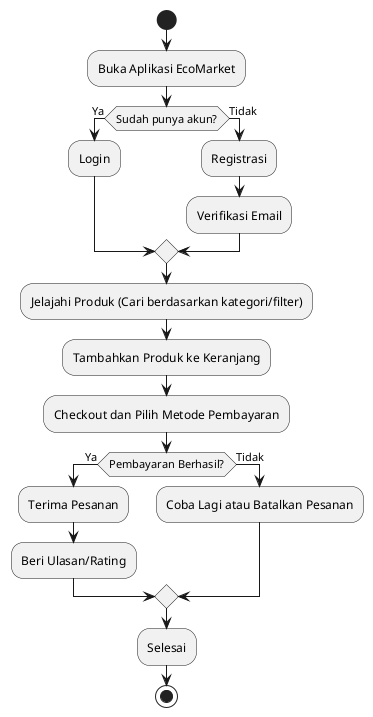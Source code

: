@startuml
start

:Buka Aplikasi EcoMarket;

if (Sudah punya akun?) then (Ya)
  :Login;
else (Tidak)
  :Registrasi;
  :Verifikasi Email;
endif

:Jelajahi Produk (Cari berdasarkan kategori/filter);
:Tambahkan Produk ke Keranjang;
:Checkout dan Pilih Metode Pembayaran;

if (Pembayaran Berhasil?) then (Ya)
  :Terima Pesanan;
  :Beri Ulasan/Rating;
else (Tidak)
  :Coba Lagi atau Batalkan Pesanan;
endif

:Selesai;

stop
@enduml